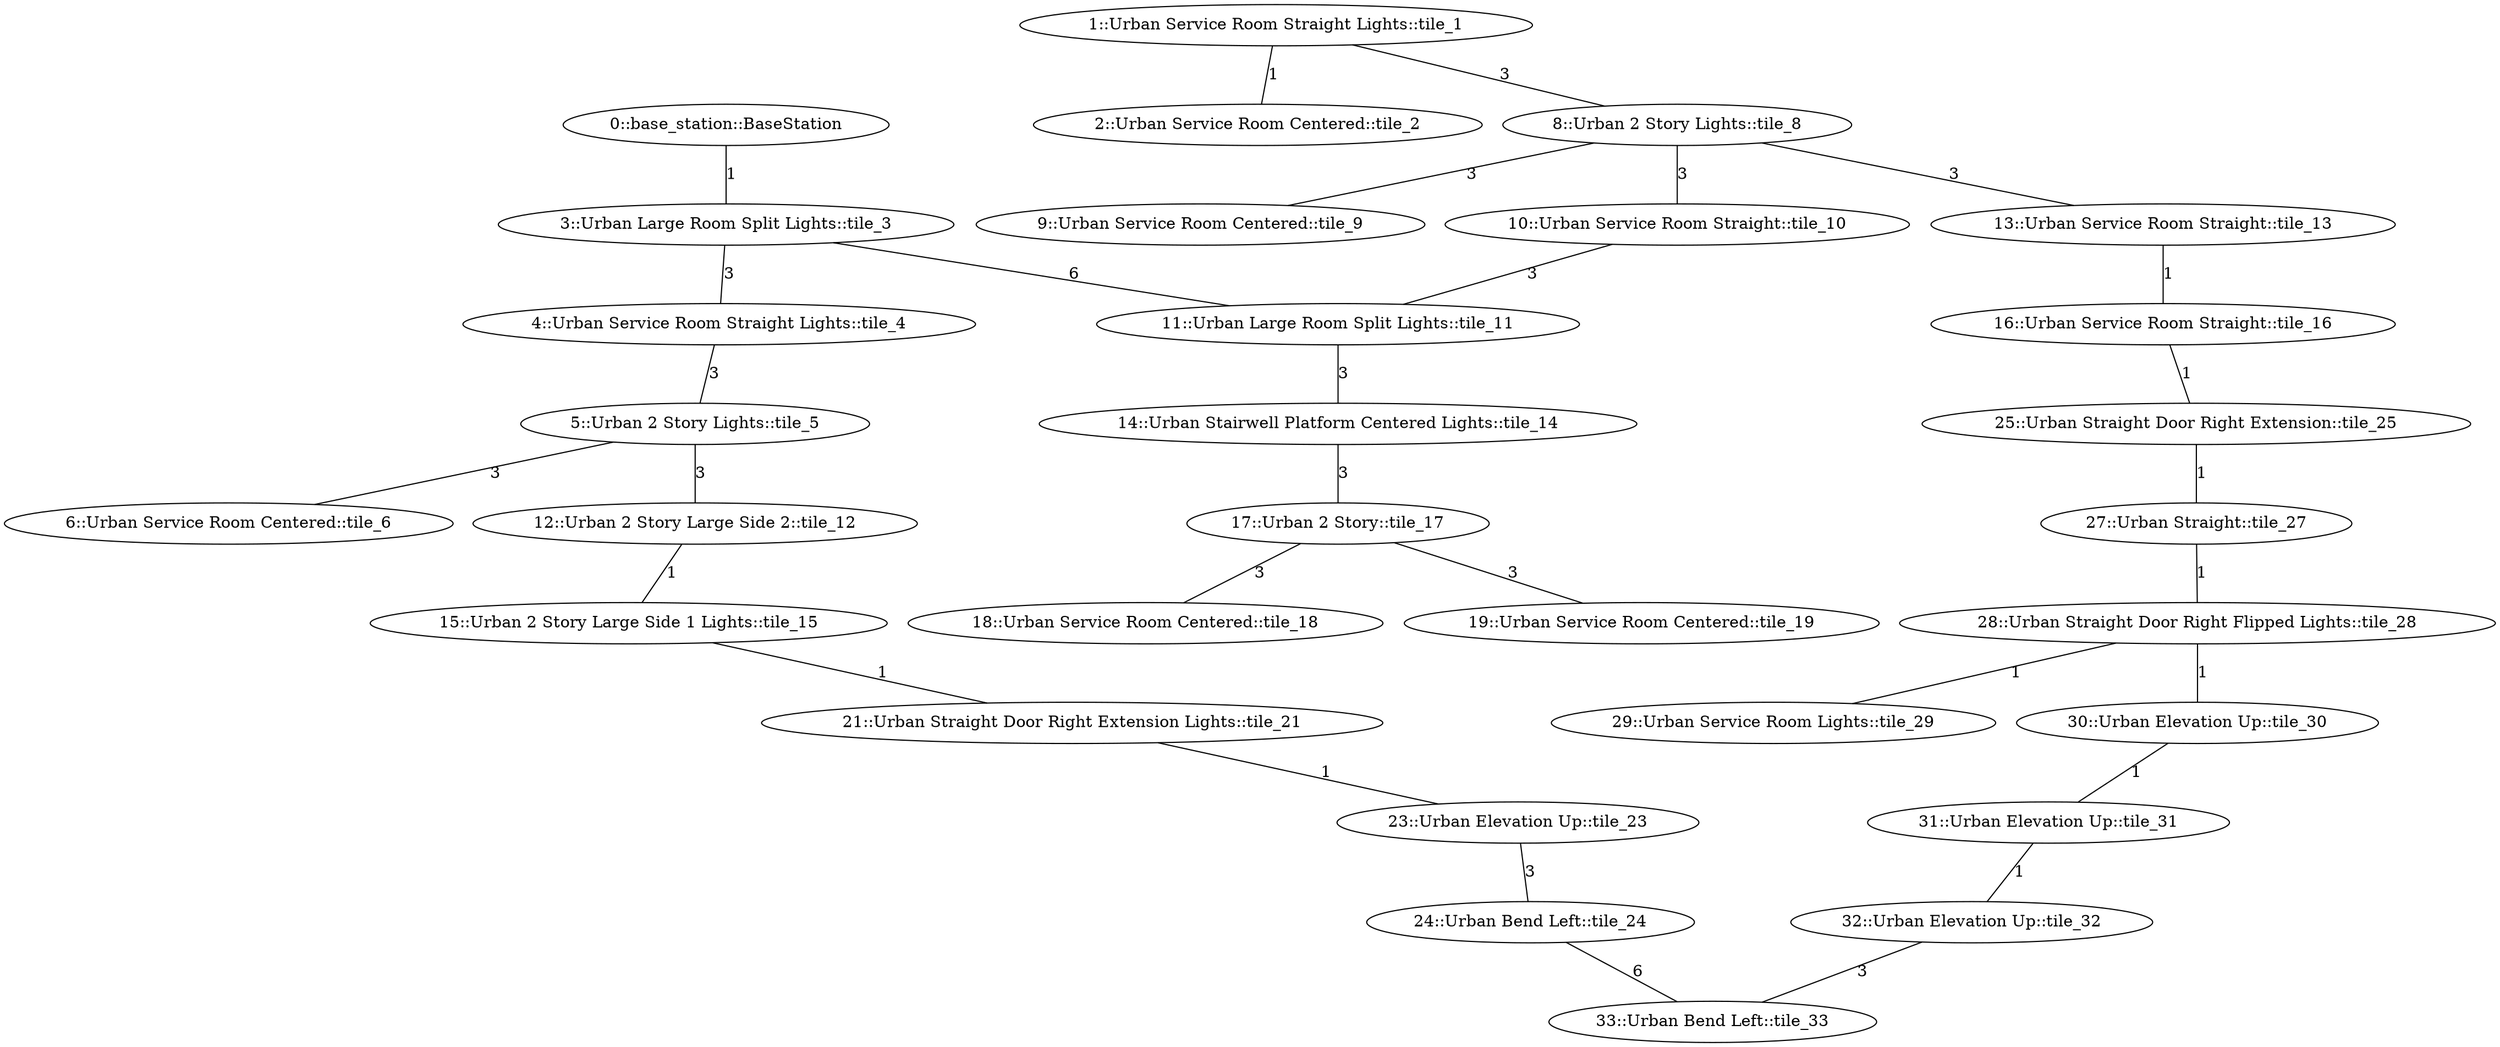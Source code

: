 /* Visibility graph for urban_circuit_practice_01.tsv */
/* Generated with the tile_tsv.py script: */
/*   tile_tsv.py urban_circuit_practice_01.tsv -\-graph-file urban_circuit_practice_01.dot -\-world-file urban_circuit_practice_01.sdf -\-world-name urban_circuit_practice_01 -\-scale_x 40 -\-scale_y 40 -\-urban -\-y0 24 -\-x0 -96 -\-z0 1 -\-level_type row_col -\-levels_buf 9 */

graph {
  /* ==== Vertices ==== */

  /* Base station / Staging area */
  0   [label="0::base_station::BaseStation"];

  1   [label="1::Urban Service Room Straight Lights::tile_1"];
  2   [label="2::Urban Service Room Centered::tile_2"];
  3   [label="3::Urban Large Room Split Lights::tile_3"];
  4   [label="4::Urban Service Room Straight Lights::tile_4"];
  5   [label="5::Urban 2 Story Lights::tile_5"];
  6   [label="6::Urban Service Room Centered::tile_6"];
  8   [label="8::Urban 2 Story Lights::tile_8"];
  9   [label="9::Urban Service Room Centered::tile_9"];
  10  [label="10::Urban Service Room Straight::tile_10"];
  11  [label="11::Urban Large Room Split Lights::tile_11"];
  12  [label="12::Urban 2 Story Large Side 2::tile_12"];
  13  [label="13::Urban Service Room Straight::tile_13"];
  14  [label="14::Urban Stairwell Platform Centered Lights::tile_14"];
  15  [label="15::Urban 2 Story Large Side 1 Lights::tile_15"];
  16  [label="16::Urban Service Room Straight::tile_16"];
  17  [label="17::Urban 2 Story::tile_17"];
  18  [label="18::Urban Service Room Centered::tile_18"];
  19  [label="19::Urban Service Room Centered::tile_19"];
  21  [label="21::Urban Straight Door Right Extension Lights::tile_21"];
  23  [label="23::Urban Elevation Up::tile_23"];
  24  [label="24::Urban Bend Left::tile_24"];
  25  [label="25::Urban Straight Door Right Extension::tile_25"];
  27  [label="27::Urban Straight::tile_27"];
  28  [label="28::Urban Straight Door Right Flipped Lights::tile_28"];
  29  [label="29::Urban Service Room Lights::tile_29"];
  30  [label="30::Urban Elevation Up::tile_30"];
  31  [label="31::Urban Elevation Up::tile_31"];
  32  [label="32::Urban Elevation Up::tile_32"];
  33  [label="33::Urban Bend Left::tile_33"];

  /* ==== Edges ==== */

  /* Base station */
  0  -- 3   [label=1];
  1  -- 8   [label=3];  /* Intersection */
  3  -- 4   [label=3];  /* Intersection */
  3  -- 11  [label=6];  /* Intersection */
  4  -- 5   [label=3];  /* Intersection */
  5  -- 12  [label=3];  /* Intersection */
  8  -- 10  [label=3];  /* Intersection */
  8  -- 13  [label=3];  /* Intersection */
  10 -- 11  [label=3];  /* Intersection */
  11 -- 14  [label=3];  /* Intersection */
  12 -- 15  [label=1];
  13 -- 16  [label=1];
  14 -- 17  [label=3];  /* Intersection */
  15 -- 21  [label=1];
  16 -- 25  [label=1];
  21 -- 23  [label=1];
  23 -- 24  [label=3];
  24 -- 33  [label=6];
  25 -- 27  [label=1];
  27 -- 28  [label=1];
  28 -- 30  [label=1];
  30 -- 31  [label=1];
  31 -- 32  [label=1];
  32 -- 33  [label=3];
  1  -- 2   [label=1];
  5  -- 6   [label=3];  /* Intersection */
  8  -- 9   [label=3];  /* Intersection */
  17 -- 18  [label=3];  /* Intersection */
  17 -- 19  [label=3];  /* Intersection */
  28 -- 29  [label=1];
}
